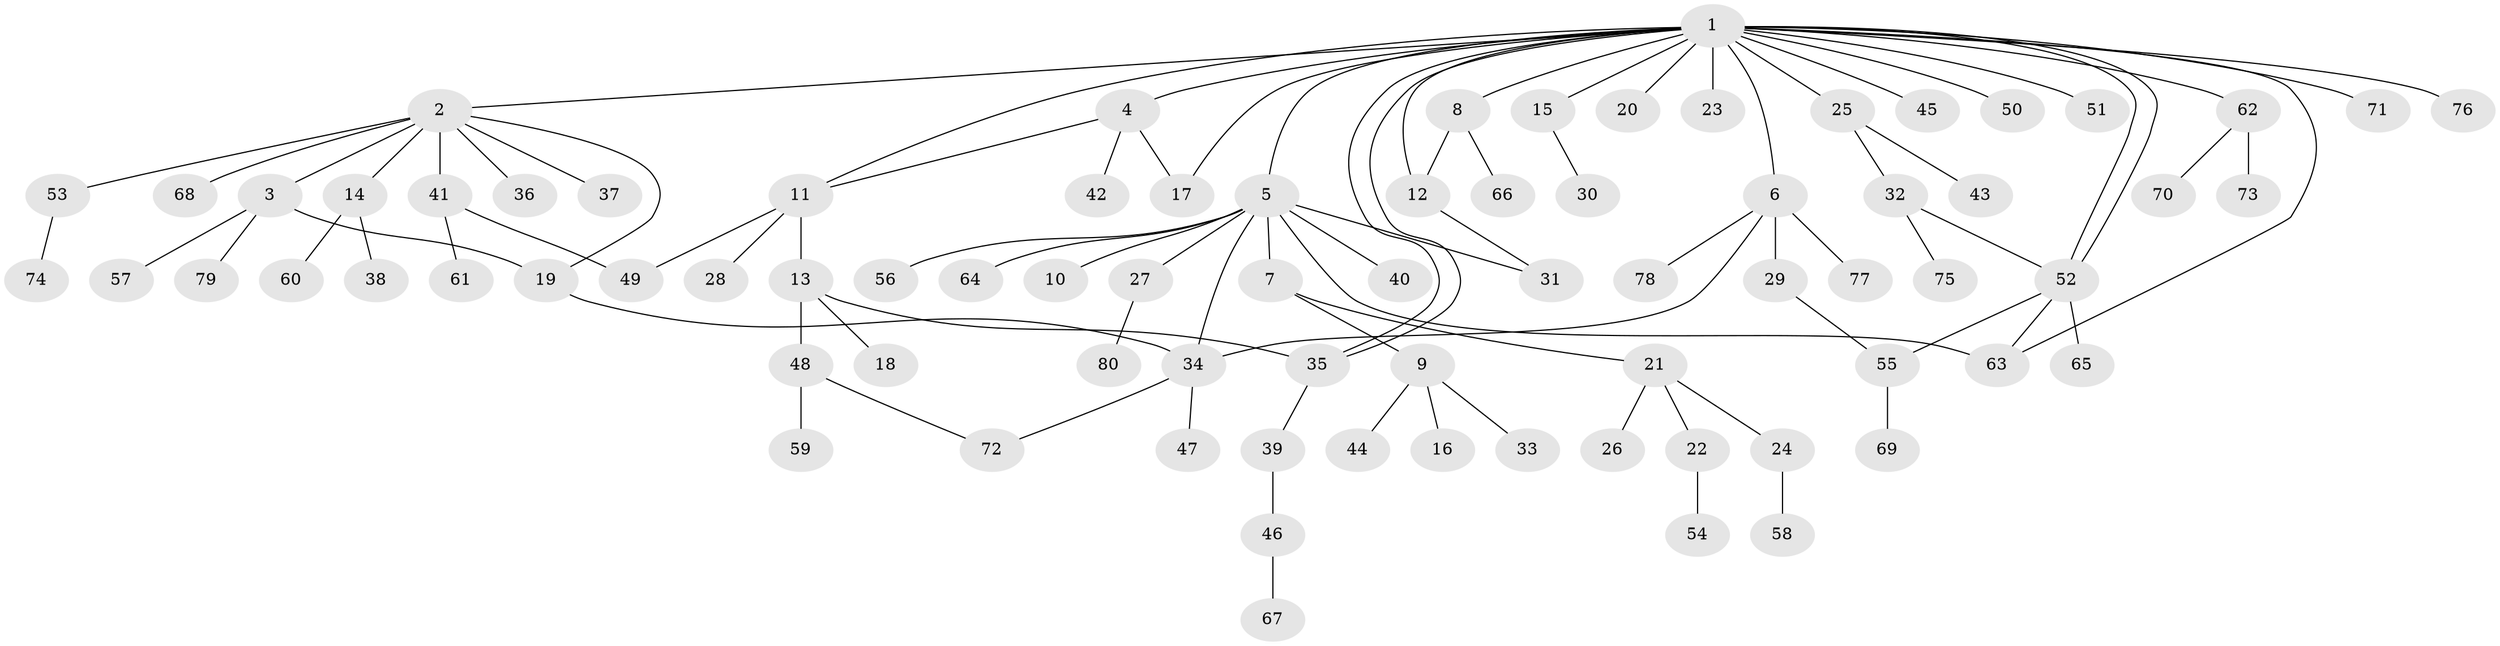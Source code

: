 // coarse degree distribution, {2: 0.09375, 1: 0.8125, 17: 0.03125, 11: 0.03125, 4: 0.03125}
// Generated by graph-tools (version 1.1) at 2025/51/03/04/25 21:51:59]
// undirected, 80 vertices, 95 edges
graph export_dot {
graph [start="1"]
  node [color=gray90,style=filled];
  1;
  2;
  3;
  4;
  5;
  6;
  7;
  8;
  9;
  10;
  11;
  12;
  13;
  14;
  15;
  16;
  17;
  18;
  19;
  20;
  21;
  22;
  23;
  24;
  25;
  26;
  27;
  28;
  29;
  30;
  31;
  32;
  33;
  34;
  35;
  36;
  37;
  38;
  39;
  40;
  41;
  42;
  43;
  44;
  45;
  46;
  47;
  48;
  49;
  50;
  51;
  52;
  53;
  54;
  55;
  56;
  57;
  58;
  59;
  60;
  61;
  62;
  63;
  64;
  65;
  66;
  67;
  68;
  69;
  70;
  71;
  72;
  73;
  74;
  75;
  76;
  77;
  78;
  79;
  80;
  1 -- 2;
  1 -- 4;
  1 -- 5;
  1 -- 6;
  1 -- 8;
  1 -- 11;
  1 -- 12;
  1 -- 15;
  1 -- 17;
  1 -- 20;
  1 -- 23;
  1 -- 25;
  1 -- 35;
  1 -- 35;
  1 -- 45;
  1 -- 50;
  1 -- 51;
  1 -- 52;
  1 -- 52;
  1 -- 62;
  1 -- 63;
  1 -- 71;
  1 -- 76;
  2 -- 3;
  2 -- 14;
  2 -- 19;
  2 -- 36;
  2 -- 37;
  2 -- 41;
  2 -- 53;
  2 -- 68;
  3 -- 19;
  3 -- 57;
  3 -- 79;
  4 -- 11;
  4 -- 17;
  4 -- 42;
  5 -- 7;
  5 -- 10;
  5 -- 27;
  5 -- 31;
  5 -- 34;
  5 -- 40;
  5 -- 56;
  5 -- 63;
  5 -- 64;
  6 -- 29;
  6 -- 34;
  6 -- 77;
  6 -- 78;
  7 -- 9;
  7 -- 21;
  8 -- 12;
  8 -- 66;
  9 -- 16;
  9 -- 33;
  9 -- 44;
  11 -- 13;
  11 -- 28;
  11 -- 49;
  12 -- 31;
  13 -- 18;
  13 -- 35;
  13 -- 48;
  14 -- 38;
  14 -- 60;
  15 -- 30;
  19 -- 34;
  21 -- 22;
  21 -- 24;
  21 -- 26;
  22 -- 54;
  24 -- 58;
  25 -- 32;
  25 -- 43;
  27 -- 80;
  29 -- 55;
  32 -- 52;
  32 -- 75;
  34 -- 47;
  34 -- 72;
  35 -- 39;
  39 -- 46;
  41 -- 49;
  41 -- 61;
  46 -- 67;
  48 -- 59;
  48 -- 72;
  52 -- 55;
  52 -- 63;
  52 -- 65;
  53 -- 74;
  55 -- 69;
  62 -- 70;
  62 -- 73;
}
